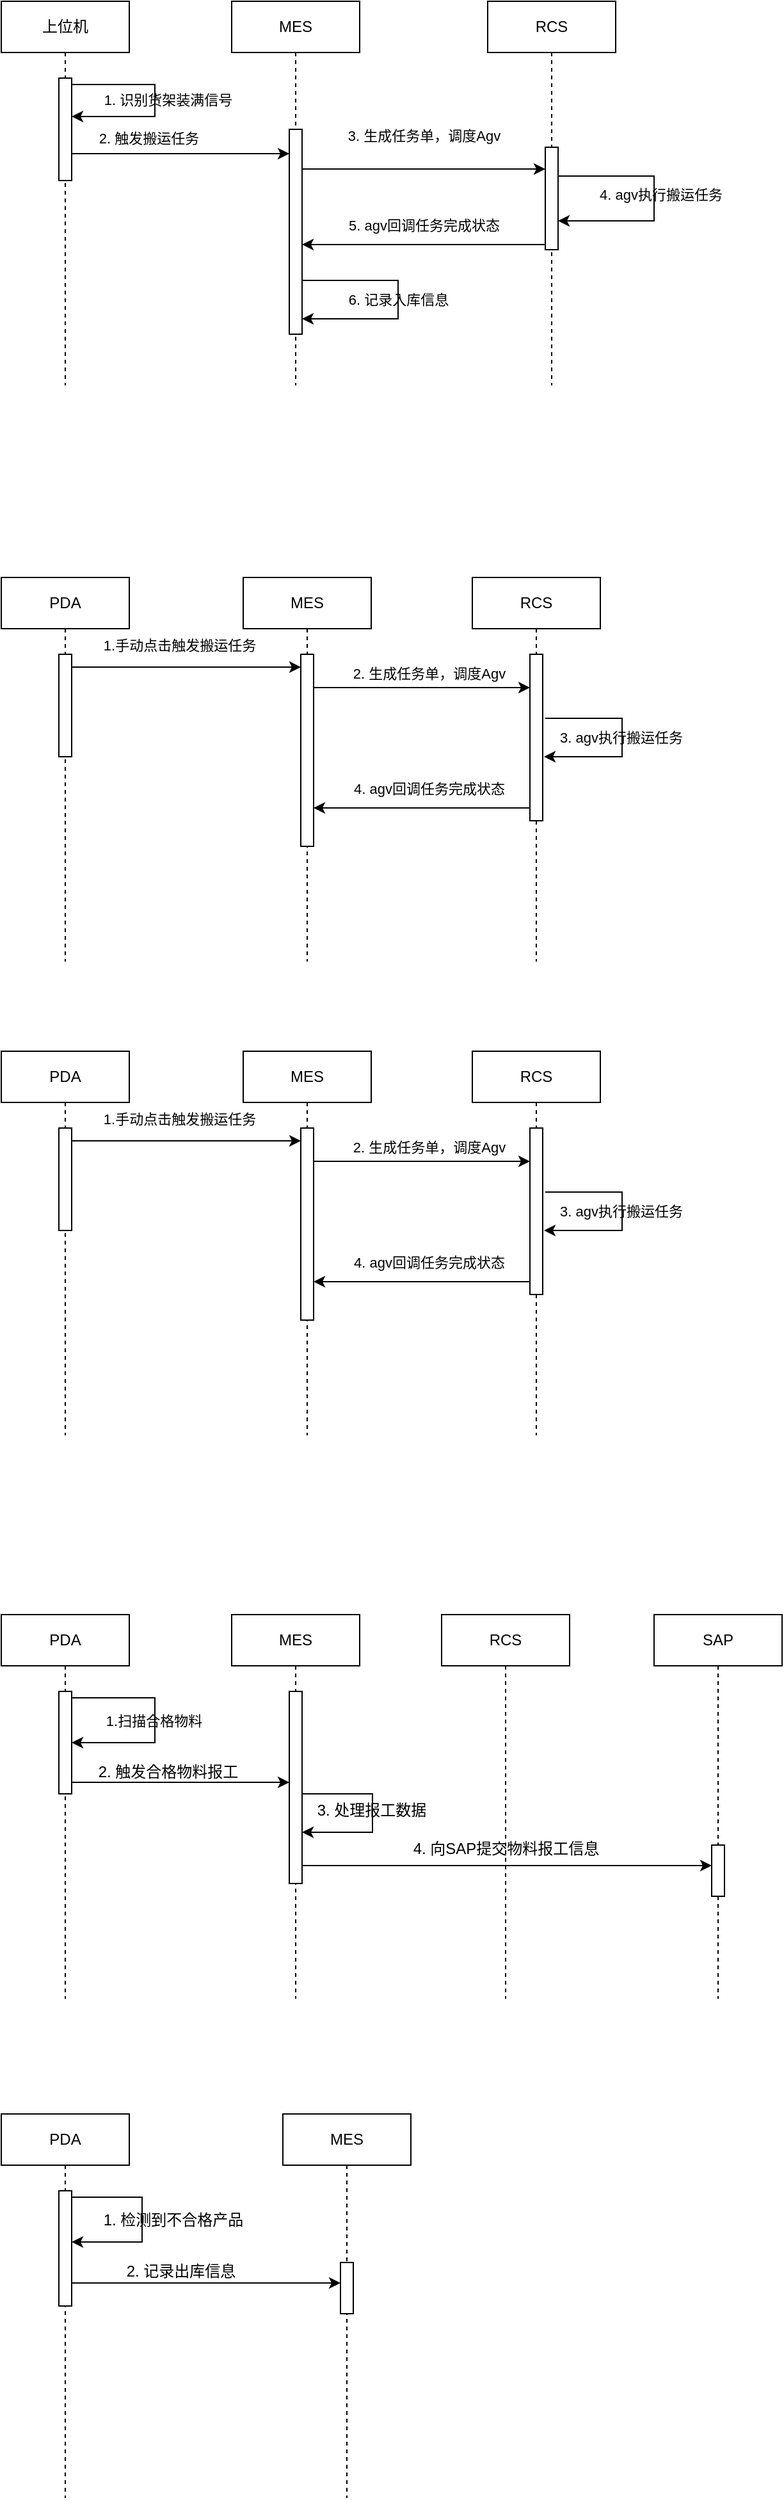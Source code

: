 <mxfile version="24.8.2">
  <diagram name="第 1 页" id="KBllRR8JV2qq2Y_q4-QD">
    <mxGraphModel dx="1195" dy="628" grid="1" gridSize="10" guides="1" tooltips="1" connect="1" arrows="1" fold="1" page="1" pageScale="1" pageWidth="827" pageHeight="1169" math="0" shadow="0">
      <root>
        <mxCell id="0" />
        <mxCell id="1" parent="0" />
        <mxCell id="6QF6XNmBkioUWHS-vhsG-235" value="MES" style="shape=umlLifeline;perimeter=lifelinePerimeter;whiteSpace=wrap;html=1;container=1;dropTarget=0;collapsible=0;recursiveResize=0;outlineConnect=0;portConstraint=eastwest;newEdgeStyle={&quot;curved&quot;:0,&quot;rounded&quot;:0};" vertex="1" parent="1">
          <mxGeometry x="290" y="1770" width="100" height="300" as="geometry" />
        </mxCell>
        <mxCell id="6QF6XNmBkioUWHS-vhsG-241" value="" style="html=1;points=[[0,0,0,0,5],[0,1,0,0,-5],[1,0,0,0,5],[1,1,0,0,-5]];perimeter=orthogonalPerimeter;outlineConnect=0;targetShapes=umlLifeline;portConstraint=eastwest;newEdgeStyle={&quot;curved&quot;:0,&quot;rounded&quot;:0};" vertex="1" parent="6QF6XNmBkioUWHS-vhsG-235">
          <mxGeometry x="45" y="116" width="10" height="40" as="geometry" />
        </mxCell>
        <mxCell id="6QF6XNmBkioUWHS-vhsG-93" value="上位机" style="shape=umlLifeline;perimeter=lifelinePerimeter;whiteSpace=wrap;html=1;container=1;dropTarget=0;collapsible=0;recursiveResize=0;outlineConnect=0;portConstraint=eastwest;newEdgeStyle={&quot;curved&quot;:0,&quot;rounded&quot;:0};" vertex="1" parent="1">
          <mxGeometry x="70" y="120" width="100" height="300" as="geometry" />
        </mxCell>
        <mxCell id="6QF6XNmBkioUWHS-vhsG-96" value="" style="html=1;points=[[0,0,0,0,5],[0,1,0,0,-5],[1,0,0,0,5],[1,1,0,0,-5]];perimeter=orthogonalPerimeter;outlineConnect=0;targetShapes=umlLifeline;portConstraint=eastwest;newEdgeStyle={&quot;curved&quot;:0,&quot;rounded&quot;:0};" vertex="1" parent="6QF6XNmBkioUWHS-vhsG-93">
          <mxGeometry x="45" y="60" width="10" height="80" as="geometry" />
        </mxCell>
        <mxCell id="6QF6XNmBkioUWHS-vhsG-98" style="edgeStyle=orthogonalEdgeStyle;rounded=0;orthogonalLoop=1;jettySize=auto;html=1;curved=0;exitX=1;exitY=0;exitDx=0;exitDy=5;exitPerimeter=0;" edge="1" parent="6QF6XNmBkioUWHS-vhsG-93" source="6QF6XNmBkioUWHS-vhsG-96" target="6QF6XNmBkioUWHS-vhsG-96">
          <mxGeometry relative="1" as="geometry">
            <Array as="points">
              <mxPoint x="120" y="65" />
              <mxPoint x="120" y="90" />
            </Array>
          </mxGeometry>
        </mxCell>
        <mxCell id="6QF6XNmBkioUWHS-vhsG-94" value="MES" style="shape=umlLifeline;perimeter=lifelinePerimeter;whiteSpace=wrap;html=1;container=1;dropTarget=0;collapsible=0;recursiveResize=0;outlineConnect=0;portConstraint=eastwest;newEdgeStyle={&quot;curved&quot;:0,&quot;rounded&quot;:0};" vertex="1" parent="1">
          <mxGeometry x="250" y="120" width="100" height="300" as="geometry" />
        </mxCell>
        <mxCell id="6QF6XNmBkioUWHS-vhsG-97" value="" style="html=1;points=[[0,0,0,0,5],[0,1,0,0,-5],[1,0,0,0,5],[1,1,0,0,-5]];perimeter=orthogonalPerimeter;outlineConnect=0;targetShapes=umlLifeline;portConstraint=eastwest;newEdgeStyle={&quot;curved&quot;:0,&quot;rounded&quot;:0};" vertex="1" parent="6QF6XNmBkioUWHS-vhsG-94">
          <mxGeometry x="45" y="100" width="10" height="160" as="geometry" />
        </mxCell>
        <mxCell id="6QF6XNmBkioUWHS-vhsG-126" style="edgeStyle=orthogonalEdgeStyle;rounded=0;orthogonalLoop=1;jettySize=auto;html=1;curved=0;" edge="1" parent="6QF6XNmBkioUWHS-vhsG-94" source="6QF6XNmBkioUWHS-vhsG-97" target="6QF6XNmBkioUWHS-vhsG-94">
          <mxGeometry relative="1" as="geometry">
            <mxPoint x="80" y="200" as="sourcePoint" />
            <mxPoint x="80" y="275" as="targetPoint" />
            <Array as="points">
              <mxPoint x="70" y="220" />
            </Array>
          </mxGeometry>
        </mxCell>
        <mxCell id="6QF6XNmBkioUWHS-vhsG-95" value="RCS" style="shape=umlLifeline;perimeter=lifelinePerimeter;whiteSpace=wrap;html=1;container=1;dropTarget=0;collapsible=0;recursiveResize=0;outlineConnect=0;portConstraint=eastwest;newEdgeStyle={&quot;curved&quot;:0,&quot;rounded&quot;:0};" vertex="1" parent="1">
          <mxGeometry x="450" y="120" width="100" height="300" as="geometry" />
        </mxCell>
        <mxCell id="6QF6XNmBkioUWHS-vhsG-104" value="" style="html=1;points=[[0,0,0,0,5],[0,1,0,0,-5],[1,0,0,0,5],[1,1,0,0,-5]];perimeter=orthogonalPerimeter;outlineConnect=0;targetShapes=umlLifeline;portConstraint=eastwest;newEdgeStyle={&quot;curved&quot;:0,&quot;rounded&quot;:0};" vertex="1" parent="6QF6XNmBkioUWHS-vhsG-95">
          <mxGeometry x="45" y="114" width="10" height="80" as="geometry" />
        </mxCell>
        <mxCell id="6QF6XNmBkioUWHS-vhsG-109" style="edgeStyle=orthogonalEdgeStyle;rounded=0;orthogonalLoop=1;jettySize=auto;html=1;curved=0;exitX=1;exitY=0;exitDx=0;exitDy=5;exitPerimeter=0;" edge="1" parent="6QF6XNmBkioUWHS-vhsG-95">
          <mxGeometry relative="1" as="geometry">
            <mxPoint x="55" y="136.5" as="sourcePoint" />
            <mxPoint x="55" y="171.5" as="targetPoint" />
            <Array as="points">
              <mxPoint x="130" y="136.5" />
              <mxPoint x="130" y="171.5" />
            </Array>
          </mxGeometry>
        </mxCell>
        <mxCell id="6QF6XNmBkioUWHS-vhsG-102" value="&lt;span style=&quot;font-size: 11px;&quot;&gt;1. 识别货架装满信号&lt;/span&gt;" style="text;html=1;align=center;verticalAlign=middle;resizable=0;points=[];autosize=1;strokeColor=none;fillColor=none;fontSize=11;" vertex="1" parent="1">
          <mxGeometry x="140" y="182" width="120" height="30" as="geometry" />
        </mxCell>
        <mxCell id="6QF6XNmBkioUWHS-vhsG-105" style="edgeStyle=orthogonalEdgeStyle;rounded=0;orthogonalLoop=1;jettySize=auto;html=1;curved=0;exitX=1;exitY=0;exitDx=0;exitDy=5;exitPerimeter=0;" edge="1" parent="1" target="6QF6XNmBkioUWHS-vhsG-104">
          <mxGeometry relative="1" as="geometry">
            <mxPoint x="305" y="250" as="sourcePoint" />
            <mxPoint x="480" y="250" as="targetPoint" />
            <Array as="points">
              <mxPoint x="305" y="251" />
            </Array>
          </mxGeometry>
        </mxCell>
        <mxCell id="6QF6XNmBkioUWHS-vhsG-106" value="&lt;font style=&quot;font-size: 11px;&quot;&gt;3. 生成任务单，调度Agv&lt;/font&gt;" style="text;html=1;align=center;verticalAlign=middle;resizable=0;points=[];autosize=1;strokeColor=none;fillColor=none;fontSize=11;" vertex="1" parent="1">
          <mxGeometry x="330" y="210" width="140" height="30" as="geometry" />
        </mxCell>
        <mxCell id="6QF6XNmBkioUWHS-vhsG-108" style="edgeStyle=orthogonalEdgeStyle;rounded=0;orthogonalLoop=1;jettySize=auto;html=1;curved=0;exitX=0;exitY=1;exitDx=0;exitDy=-5;exitPerimeter=0;" edge="1" parent="1" source="6QF6XNmBkioUWHS-vhsG-104" target="6QF6XNmBkioUWHS-vhsG-97">
          <mxGeometry relative="1" as="geometry">
            <Array as="points">
              <mxPoint x="350" y="310" />
              <mxPoint x="350" y="310" />
            </Array>
          </mxGeometry>
        </mxCell>
        <mxCell id="6QF6XNmBkioUWHS-vhsG-110" value="4. agv执行搬运任务" style="text;html=1;align=center;verticalAlign=middle;resizable=0;points=[];autosize=1;strokeColor=none;fillColor=none;fontSize=11;" vertex="1" parent="1">
          <mxGeometry x="525" y="256" width="120" height="30" as="geometry" />
        </mxCell>
        <mxCell id="6QF6XNmBkioUWHS-vhsG-112" value="&lt;span style=&quot;font-size: 11px;&quot;&gt;5. agv回调任务完成状态&lt;/span&gt;" style="text;html=1;align=center;verticalAlign=middle;resizable=0;points=[];autosize=1;strokeColor=none;fillColor=none;fontSize=11;" vertex="1" parent="1">
          <mxGeometry x="330" y="280" width="140" height="30" as="geometry" />
        </mxCell>
        <mxCell id="6QF6XNmBkioUWHS-vhsG-128" style="edgeStyle=orthogonalEdgeStyle;rounded=0;orthogonalLoop=1;jettySize=auto;html=1;curved=0;exitX=1;exitY=0;exitDx=0;exitDy=5;exitPerimeter=0;" edge="1" parent="1">
          <mxGeometry relative="1" as="geometry">
            <mxPoint x="305" y="338" as="sourcePoint" />
            <mxPoint x="305" y="368" as="targetPoint" />
            <Array as="points">
              <mxPoint x="380" y="338" />
              <mxPoint x="380" y="368" />
            </Array>
          </mxGeometry>
        </mxCell>
        <mxCell id="6QF6XNmBkioUWHS-vhsG-129" value="6. 记录入库信息" style="text;html=1;align=center;verticalAlign=middle;resizable=0;points=[];autosize=1;strokeColor=none;fillColor=none;fontSize=11;" vertex="1" parent="1">
          <mxGeometry x="330" y="338" width="100" height="30" as="geometry" />
        </mxCell>
        <mxCell id="6QF6XNmBkioUWHS-vhsG-134" value="PDA" style="shape=umlLifeline;perimeter=lifelinePerimeter;whiteSpace=wrap;html=1;container=1;dropTarget=0;collapsible=0;recursiveResize=0;outlineConnect=0;portConstraint=eastwest;newEdgeStyle={&quot;curved&quot;:0,&quot;rounded&quot;:0};" vertex="1" parent="1">
          <mxGeometry x="70" y="570" width="100" height="300" as="geometry" />
        </mxCell>
        <mxCell id="6QF6XNmBkioUWHS-vhsG-141" value="" style="html=1;points=[[0,0,0,0,5],[0,1,0,0,-5],[1,0,0,0,5],[1,1,0,0,-5]];perimeter=orthogonalPerimeter;outlineConnect=0;targetShapes=umlLifeline;portConstraint=eastwest;newEdgeStyle={&quot;curved&quot;:0,&quot;rounded&quot;:0};" vertex="1" parent="6QF6XNmBkioUWHS-vhsG-134">
          <mxGeometry x="45" y="60" width="10" height="80" as="geometry" />
        </mxCell>
        <mxCell id="6QF6XNmBkioUWHS-vhsG-135" value="RCS" style="shape=umlLifeline;perimeter=lifelinePerimeter;whiteSpace=wrap;html=1;container=1;dropTarget=0;collapsible=0;recursiveResize=0;outlineConnect=0;portConstraint=eastwest;newEdgeStyle={&quot;curved&quot;:0,&quot;rounded&quot;:0};" vertex="1" parent="1">
          <mxGeometry x="438" y="570" width="100" height="300" as="geometry" />
        </mxCell>
        <mxCell id="6QF6XNmBkioUWHS-vhsG-145" value="" style="html=1;points=[[0,0,0,0,5],[0,1,0,0,-5],[1,0,0,0,5],[1,1,0,0,-5]];perimeter=orthogonalPerimeter;outlineConnect=0;targetShapes=umlLifeline;portConstraint=eastwest;newEdgeStyle={&quot;curved&quot;:0,&quot;rounded&quot;:0};" vertex="1" parent="6QF6XNmBkioUWHS-vhsG-135">
          <mxGeometry x="45" y="60" width="10" height="130" as="geometry" />
        </mxCell>
        <mxCell id="6QF6XNmBkioUWHS-vhsG-136" value="MES" style="shape=umlLifeline;perimeter=lifelinePerimeter;whiteSpace=wrap;html=1;container=1;dropTarget=0;collapsible=0;recursiveResize=0;outlineConnect=0;portConstraint=eastwest;newEdgeStyle={&quot;curved&quot;:0,&quot;rounded&quot;:0};" vertex="1" parent="1">
          <mxGeometry x="259" y="570" width="100" height="300" as="geometry" />
        </mxCell>
        <mxCell id="6QF6XNmBkioUWHS-vhsG-147" value="" style="html=1;points=[[0,0,0,0,5],[0,1,0,0,-5],[1,0,0,0,5],[1,1,0,0,-5]];perimeter=orthogonalPerimeter;outlineConnect=0;targetShapes=umlLifeline;portConstraint=eastwest;newEdgeStyle={&quot;curved&quot;:0,&quot;rounded&quot;:0};" vertex="1" parent="6QF6XNmBkioUWHS-vhsG-136">
          <mxGeometry x="45" y="60" width="10" height="150" as="geometry" />
        </mxCell>
        <mxCell id="6QF6XNmBkioUWHS-vhsG-137" value="2. 触发搬运任务" style="text;html=1;align=center;verticalAlign=middle;resizable=0;points=[];autosize=1;strokeColor=none;fillColor=none;fontSize=11;" vertex="1" parent="1">
          <mxGeometry x="135" y="212" width="100" height="30" as="geometry" />
        </mxCell>
        <mxCell id="6QF6XNmBkioUWHS-vhsG-140" style="edgeStyle=orthogonalEdgeStyle;rounded=0;orthogonalLoop=1;jettySize=auto;html=1;curved=0;exitX=1;exitY=1;exitDx=0;exitDy=-5;exitPerimeter=0;" edge="1" parent="1">
          <mxGeometry relative="1" as="geometry">
            <mxPoint x="125" y="239" as="sourcePoint" />
            <mxPoint x="295" y="239" as="targetPoint" />
            <Array as="points">
              <mxPoint x="260" y="239" />
              <mxPoint x="260" y="239" />
            </Array>
          </mxGeometry>
        </mxCell>
        <mxCell id="6QF6XNmBkioUWHS-vhsG-149" style="edgeStyle=orthogonalEdgeStyle;rounded=0;orthogonalLoop=1;jettySize=auto;html=1;curved=0;exitX=1;exitY=0;exitDx=0;exitDy=5;exitPerimeter=0;entryX=0;entryY=0;entryDx=0;entryDy=5;entryPerimeter=0;" edge="1" parent="1">
          <mxGeometry relative="1" as="geometry">
            <mxPoint x="125" y="640" as="sourcePoint" />
            <mxPoint x="304" y="640" as="targetPoint" />
          </mxGeometry>
        </mxCell>
        <mxCell id="6QF6XNmBkioUWHS-vhsG-151" style="edgeStyle=orthogonalEdgeStyle;rounded=0;orthogonalLoop=1;jettySize=auto;html=1;curved=0;exitX=1;exitY=0;exitDx=0;exitDy=5;exitPerimeter=0;entryX=0;entryY=0;entryDx=0;entryDy=5;entryPerimeter=0;" edge="1" parent="1">
          <mxGeometry relative="1" as="geometry">
            <mxPoint x="314" y="656" as="sourcePoint" />
            <mxPoint x="483" y="656" as="targetPoint" />
          </mxGeometry>
        </mxCell>
        <mxCell id="6QF6XNmBkioUWHS-vhsG-152" value="1.手动点击触发搬运任务" style="text;html=1;align=center;verticalAlign=middle;resizable=0;points=[];autosize=1;strokeColor=none;fillColor=none;fontSize=11;" vertex="1" parent="1">
          <mxGeometry x="139" y="608" width="140" height="30" as="geometry" />
        </mxCell>
        <mxCell id="6QF6XNmBkioUWHS-vhsG-154" value="&lt;span style=&quot;color: rgba(0, 0, 0, 0); font-family: monospace; font-size: 0px; text-align: start;&quot;&gt;%3CmxGraphModel%3E%3Croot%3E%3CmxCell%20id%3D%220%22%2F%3E%3CmxCell%20id%3D%221%22%20parent%3D%220%22%2F%3E%3CmxCell%20id%3D%222%22%20value%3D%22%26lt%3Bfont%20style%3D%26quot%3Bfont-size%3A%2011px%3B%26quot%3B%26gt%3B3.%20%E7%94%9F%E6%88%90%E4%BB%BB%E5%8A%A1%E5%8D%95%EF%BC%8C%E8%B0%83%E5%BA%A6Agv%26lt%3B%2Ffont%26gt%3B%22%20style%3D%22text%3Bhtml%3D1%3Balign%3Dcenter%3BverticalAlign%3Dmiddle%3Bresizable%3D0%3Bpoints%3D%5B%5D%3Bautosize%3D1%3BstrokeColor%3Dnone%3BfillColor%3Dnone%3BfontSize%3D11%3B%22%20vertex%3D%221%22%20parent%3D%221%22%3E%3CmxGeometry%20x%3D%22330%22%20y%3D%22210%22%20width%3D%22140%22%20height%3D%2230%22%20as%3D%22geometry%22%2F%3E%3C%2FmxCell%3E%3C%2Froot%3E%3C%2FmxGraphModel%3E&lt;/span&gt;" style="text;html=1;align=center;verticalAlign=middle;resizable=0;points=[];autosize=1;strokeColor=none;fillColor=none;" vertex="1" parent="1">
          <mxGeometry x="374" y="618" width="20" height="30" as="geometry" />
        </mxCell>
        <mxCell id="6QF6XNmBkioUWHS-vhsG-156" value="&lt;font style=&quot;font-size: 11px;&quot;&gt;2. 生成任务单，调度Agv&lt;/font&gt;" style="text;html=1;align=center;verticalAlign=middle;resizable=0;points=[];autosize=1;strokeColor=none;fillColor=none;fontSize=11;" vertex="1" parent="1">
          <mxGeometry x="334" y="630" width="140" height="30" as="geometry" />
        </mxCell>
        <mxCell id="6QF6XNmBkioUWHS-vhsG-157" style="edgeStyle=orthogonalEdgeStyle;rounded=0;orthogonalLoop=1;jettySize=auto;html=1;curved=0;exitX=1;exitY=0;exitDx=0;exitDy=5;exitPerimeter=0;" edge="1" parent="1">
          <mxGeometry relative="1" as="geometry">
            <mxPoint x="495" y="680" as="sourcePoint" />
            <mxPoint x="494" y="710" as="targetPoint" />
            <Array as="points">
              <mxPoint x="555" y="680" />
              <mxPoint x="555" y="710" />
            </Array>
          </mxGeometry>
        </mxCell>
        <mxCell id="6QF6XNmBkioUWHS-vhsG-159" value="3. agv执行搬运任务" style="text;html=1;align=center;verticalAlign=middle;resizable=0;points=[];autosize=1;strokeColor=none;fillColor=none;fontSize=11;" vertex="1" parent="1">
          <mxGeometry x="494" y="680" width="120" height="30" as="geometry" />
        </mxCell>
        <mxCell id="6QF6XNmBkioUWHS-vhsG-160" style="edgeStyle=orthogonalEdgeStyle;rounded=0;orthogonalLoop=1;jettySize=auto;html=1;curved=0;exitX=0;exitY=1;exitDx=0;exitDy=-5;exitPerimeter=0;" edge="1" parent="1">
          <mxGeometry relative="1" as="geometry">
            <mxPoint x="483" y="750" as="sourcePoint" />
            <mxPoint x="314" y="750" as="targetPoint" />
            <Array as="points">
              <mxPoint x="354" y="750" />
              <mxPoint x="354" y="750" />
            </Array>
          </mxGeometry>
        </mxCell>
        <mxCell id="6QF6XNmBkioUWHS-vhsG-162" value="&lt;span style=&quot;font-size: 11px;&quot;&gt;4. agv回调任务完成状态&lt;/span&gt;" style="text;html=1;align=center;verticalAlign=middle;resizable=0;points=[];autosize=1;strokeColor=none;fillColor=none;fontSize=11;" vertex="1" parent="1">
          <mxGeometry x="334" y="720" width="140" height="30" as="geometry" />
        </mxCell>
        <mxCell id="6QF6XNmBkioUWHS-vhsG-163" value="PDA" style="shape=umlLifeline;perimeter=lifelinePerimeter;whiteSpace=wrap;html=1;container=1;dropTarget=0;collapsible=0;recursiveResize=0;outlineConnect=0;portConstraint=eastwest;newEdgeStyle={&quot;curved&quot;:0,&quot;rounded&quot;:0};" vertex="1" parent="1">
          <mxGeometry x="70" y="940" width="100" height="300" as="geometry" />
        </mxCell>
        <mxCell id="6QF6XNmBkioUWHS-vhsG-164" value="" style="html=1;points=[[0,0,0,0,5],[0,1,0,0,-5],[1,0,0,0,5],[1,1,0,0,-5]];perimeter=orthogonalPerimeter;outlineConnect=0;targetShapes=umlLifeline;portConstraint=eastwest;newEdgeStyle={&quot;curved&quot;:0,&quot;rounded&quot;:0};" vertex="1" parent="6QF6XNmBkioUWHS-vhsG-163">
          <mxGeometry x="45" y="60" width="10" height="80" as="geometry" />
        </mxCell>
        <mxCell id="6QF6XNmBkioUWHS-vhsG-165" value="RCS" style="shape=umlLifeline;perimeter=lifelinePerimeter;whiteSpace=wrap;html=1;container=1;dropTarget=0;collapsible=0;recursiveResize=0;outlineConnect=0;portConstraint=eastwest;newEdgeStyle={&quot;curved&quot;:0,&quot;rounded&quot;:0};" vertex="1" parent="1">
          <mxGeometry x="438" y="940" width="100" height="300" as="geometry" />
        </mxCell>
        <mxCell id="6QF6XNmBkioUWHS-vhsG-166" value="" style="html=1;points=[[0,0,0,0,5],[0,1,0,0,-5],[1,0,0,0,5],[1,1,0,0,-5]];perimeter=orthogonalPerimeter;outlineConnect=0;targetShapes=umlLifeline;portConstraint=eastwest;newEdgeStyle={&quot;curved&quot;:0,&quot;rounded&quot;:0};" vertex="1" parent="6QF6XNmBkioUWHS-vhsG-165">
          <mxGeometry x="45" y="60" width="10" height="130" as="geometry" />
        </mxCell>
        <mxCell id="6QF6XNmBkioUWHS-vhsG-167" value="MES" style="shape=umlLifeline;perimeter=lifelinePerimeter;whiteSpace=wrap;html=1;container=1;dropTarget=0;collapsible=0;recursiveResize=0;outlineConnect=0;portConstraint=eastwest;newEdgeStyle={&quot;curved&quot;:0,&quot;rounded&quot;:0};" vertex="1" parent="1">
          <mxGeometry x="259" y="940" width="100" height="300" as="geometry" />
        </mxCell>
        <mxCell id="6QF6XNmBkioUWHS-vhsG-168" value="" style="html=1;points=[[0,0,0,0,5],[0,1,0,0,-5],[1,0,0,0,5],[1,1,0,0,-5]];perimeter=orthogonalPerimeter;outlineConnect=0;targetShapes=umlLifeline;portConstraint=eastwest;newEdgeStyle={&quot;curved&quot;:0,&quot;rounded&quot;:0};" vertex="1" parent="6QF6XNmBkioUWHS-vhsG-167">
          <mxGeometry x="45" y="60" width="10" height="150" as="geometry" />
        </mxCell>
        <mxCell id="6QF6XNmBkioUWHS-vhsG-169" style="edgeStyle=orthogonalEdgeStyle;rounded=0;orthogonalLoop=1;jettySize=auto;html=1;curved=0;exitX=1;exitY=0;exitDx=0;exitDy=5;exitPerimeter=0;entryX=0;entryY=0;entryDx=0;entryDy=5;entryPerimeter=0;" edge="1" parent="1">
          <mxGeometry relative="1" as="geometry">
            <mxPoint x="125" y="1010" as="sourcePoint" />
            <mxPoint x="304" y="1010" as="targetPoint" />
          </mxGeometry>
        </mxCell>
        <mxCell id="6QF6XNmBkioUWHS-vhsG-170" style="edgeStyle=orthogonalEdgeStyle;rounded=0;orthogonalLoop=1;jettySize=auto;html=1;curved=0;exitX=1;exitY=0;exitDx=0;exitDy=5;exitPerimeter=0;entryX=0;entryY=0;entryDx=0;entryDy=5;entryPerimeter=0;" edge="1" parent="1">
          <mxGeometry relative="1" as="geometry">
            <mxPoint x="314" y="1026" as="sourcePoint" />
            <mxPoint x="483" y="1026" as="targetPoint" />
          </mxGeometry>
        </mxCell>
        <mxCell id="6QF6XNmBkioUWHS-vhsG-171" value="1.手动点击触发搬运任务" style="text;html=1;align=center;verticalAlign=middle;resizable=0;points=[];autosize=1;strokeColor=none;fillColor=none;fontSize=11;" vertex="1" parent="1">
          <mxGeometry x="139" y="978" width="140" height="30" as="geometry" />
        </mxCell>
        <mxCell id="6QF6XNmBkioUWHS-vhsG-172" value="&lt;span style=&quot;color: rgba(0, 0, 0, 0); font-family: monospace; font-size: 0px; text-align: start;&quot;&gt;%3CmxGraphModel%3E%3Croot%3E%3CmxCell%20id%3D%220%22%2F%3E%3CmxCell%20id%3D%221%22%20parent%3D%220%22%2F%3E%3CmxCell%20id%3D%222%22%20value%3D%22%26lt%3Bfont%20style%3D%26quot%3Bfont-size%3A%2011px%3B%26quot%3B%26gt%3B3.%20%E7%94%9F%E6%88%90%E4%BB%BB%E5%8A%A1%E5%8D%95%EF%BC%8C%E8%B0%83%E5%BA%A6Agv%26lt%3B%2Ffont%26gt%3B%22%20style%3D%22text%3Bhtml%3D1%3Balign%3Dcenter%3BverticalAlign%3Dmiddle%3Bresizable%3D0%3Bpoints%3D%5B%5D%3Bautosize%3D1%3BstrokeColor%3Dnone%3BfillColor%3Dnone%3BfontSize%3D11%3B%22%20vertex%3D%221%22%20parent%3D%221%22%3E%3CmxGeometry%20x%3D%22330%22%20y%3D%22210%22%20width%3D%22140%22%20height%3D%2230%22%20as%3D%22geometry%22%2F%3E%3C%2FmxCell%3E%3C%2Froot%3E%3C%2FmxGraphModel%3E&lt;/span&gt;" style="text;html=1;align=center;verticalAlign=middle;resizable=0;points=[];autosize=1;strokeColor=none;fillColor=none;" vertex="1" parent="1">
          <mxGeometry x="374" y="988" width="20" height="30" as="geometry" />
        </mxCell>
        <mxCell id="6QF6XNmBkioUWHS-vhsG-173" value="&lt;font style=&quot;font-size: 11px;&quot;&gt;2. 生成任务单，调度Agv&lt;/font&gt;" style="text;html=1;align=center;verticalAlign=middle;resizable=0;points=[];autosize=1;strokeColor=none;fillColor=none;fontSize=11;" vertex="1" parent="1">
          <mxGeometry x="334" y="1000" width="140" height="30" as="geometry" />
        </mxCell>
        <mxCell id="6QF6XNmBkioUWHS-vhsG-174" style="edgeStyle=orthogonalEdgeStyle;rounded=0;orthogonalLoop=1;jettySize=auto;html=1;curved=0;exitX=1;exitY=0;exitDx=0;exitDy=5;exitPerimeter=0;" edge="1" parent="1">
          <mxGeometry relative="1" as="geometry">
            <mxPoint x="495" y="1050" as="sourcePoint" />
            <mxPoint x="494" y="1080" as="targetPoint" />
            <Array as="points">
              <mxPoint x="555" y="1050" />
              <mxPoint x="555" y="1080" />
            </Array>
          </mxGeometry>
        </mxCell>
        <mxCell id="6QF6XNmBkioUWHS-vhsG-175" value="3. agv执行搬运任务" style="text;html=1;align=center;verticalAlign=middle;resizable=0;points=[];autosize=1;strokeColor=none;fillColor=none;fontSize=11;" vertex="1" parent="1">
          <mxGeometry x="494" y="1050" width="120" height="30" as="geometry" />
        </mxCell>
        <mxCell id="6QF6XNmBkioUWHS-vhsG-176" style="edgeStyle=orthogonalEdgeStyle;rounded=0;orthogonalLoop=1;jettySize=auto;html=1;curved=0;exitX=0;exitY=1;exitDx=0;exitDy=-5;exitPerimeter=0;" edge="1" parent="1">
          <mxGeometry relative="1" as="geometry">
            <mxPoint x="483" y="1120" as="sourcePoint" />
            <mxPoint x="314" y="1120" as="targetPoint" />
            <Array as="points">
              <mxPoint x="354" y="1120" />
              <mxPoint x="354" y="1120" />
            </Array>
          </mxGeometry>
        </mxCell>
        <mxCell id="6QF6XNmBkioUWHS-vhsG-177" value="&lt;span style=&quot;font-size: 11px;&quot;&gt;4. agv回调任务完成状态&lt;/span&gt;" style="text;html=1;align=center;verticalAlign=middle;resizable=0;points=[];autosize=1;strokeColor=none;fillColor=none;fontSize=11;" vertex="1" parent="1">
          <mxGeometry x="334" y="1090" width="140" height="30" as="geometry" />
        </mxCell>
        <mxCell id="6QF6XNmBkioUWHS-vhsG-204" value="PDA" style="shape=umlLifeline;perimeter=lifelinePerimeter;whiteSpace=wrap;html=1;container=1;dropTarget=0;collapsible=0;recursiveResize=0;outlineConnect=0;portConstraint=eastwest;newEdgeStyle={&quot;curved&quot;:0,&quot;rounded&quot;:0};" vertex="1" parent="1">
          <mxGeometry x="70" y="1380" width="100" height="300" as="geometry" />
        </mxCell>
        <mxCell id="6QF6XNmBkioUWHS-vhsG-206" value="" style="html=1;points=[[0,0,0,0,5],[0,1,0,0,-5],[1,0,0,0,5],[1,1,0,0,-5]];perimeter=orthogonalPerimeter;outlineConnect=0;targetShapes=umlLifeline;portConstraint=eastwest;newEdgeStyle={&quot;curved&quot;:0,&quot;rounded&quot;:0};" vertex="1" parent="6QF6XNmBkioUWHS-vhsG-204">
          <mxGeometry x="45" y="60" width="10" height="80" as="geometry" />
        </mxCell>
        <mxCell id="6QF6XNmBkioUWHS-vhsG-214" style="edgeStyle=orthogonalEdgeStyle;rounded=0;orthogonalLoop=1;jettySize=auto;html=1;curved=0;exitX=1;exitY=0;exitDx=0;exitDy=5;exitPerimeter=0;" edge="1" parent="6QF6XNmBkioUWHS-vhsG-204" source="6QF6XNmBkioUWHS-vhsG-206" target="6QF6XNmBkioUWHS-vhsG-206">
          <mxGeometry relative="1" as="geometry">
            <Array as="points">
              <mxPoint x="120" y="65" />
              <mxPoint x="120" y="100" />
            </Array>
          </mxGeometry>
        </mxCell>
        <mxCell id="6QF6XNmBkioUWHS-vhsG-210" value="MES" style="shape=umlLifeline;perimeter=lifelinePerimeter;whiteSpace=wrap;html=1;container=1;dropTarget=0;collapsible=0;recursiveResize=0;outlineConnect=0;portConstraint=eastwest;newEdgeStyle={&quot;curved&quot;:0,&quot;rounded&quot;:0};" vertex="1" parent="1">
          <mxGeometry x="250" y="1380" width="100" height="300" as="geometry" />
        </mxCell>
        <mxCell id="6QF6XNmBkioUWHS-vhsG-211" value="" style="html=1;points=[[0,0,0,0,5],[0,1,0,0,-5],[1,0,0,0,5],[1,1,0,0,-5]];perimeter=orthogonalPerimeter;outlineConnect=0;targetShapes=umlLifeline;portConstraint=eastwest;newEdgeStyle={&quot;curved&quot;:0,&quot;rounded&quot;:0};" vertex="1" parent="6QF6XNmBkioUWHS-vhsG-210">
          <mxGeometry x="45" y="60" width="10" height="150" as="geometry" />
        </mxCell>
        <mxCell id="6QF6XNmBkioUWHS-vhsG-215" value="1.扫描合格物料" style="text;html=1;align=center;verticalAlign=middle;resizable=0;points=[];autosize=1;strokeColor=none;fillColor=none;fontSize=11;" vertex="1" parent="1">
          <mxGeometry x="139" y="1448" width="100" height="30" as="geometry" />
        </mxCell>
        <mxCell id="6QF6XNmBkioUWHS-vhsG-216" style="edgeStyle=orthogonalEdgeStyle;rounded=0;orthogonalLoop=1;jettySize=auto;html=1;curved=0;exitX=1;exitY=1;exitDx=0;exitDy=-5;exitPerimeter=0;entryX=0;entryY=1;entryDx=0;entryDy=-5;entryPerimeter=0;" edge="1" parent="1">
          <mxGeometry relative="1" as="geometry">
            <mxPoint x="125" y="1511" as="sourcePoint" />
            <mxPoint x="295" y="1511" as="targetPoint" />
          </mxGeometry>
        </mxCell>
        <mxCell id="6QF6XNmBkioUWHS-vhsG-217" value="2. 触发合格物料报工" style="text;html=1;align=center;verticalAlign=middle;resizable=0;points=[];autosize=1;strokeColor=none;fillColor=none;" vertex="1" parent="1">
          <mxGeometry x="135" y="1488" width="130" height="30" as="geometry" />
        </mxCell>
        <mxCell id="6QF6XNmBkioUWHS-vhsG-218" value="RCS" style="shape=umlLifeline;perimeter=lifelinePerimeter;whiteSpace=wrap;html=1;container=1;dropTarget=0;collapsible=0;recursiveResize=0;outlineConnect=0;portConstraint=eastwest;newEdgeStyle={&quot;curved&quot;:0,&quot;rounded&quot;:0};" vertex="1" parent="1">
          <mxGeometry x="414" y="1380" width="100" height="300" as="geometry" />
        </mxCell>
        <mxCell id="6QF6XNmBkioUWHS-vhsG-223" value="SAP" style="shape=umlLifeline;perimeter=lifelinePerimeter;whiteSpace=wrap;html=1;container=1;dropTarget=0;collapsible=0;recursiveResize=0;outlineConnect=0;portConstraint=eastwest;newEdgeStyle={&quot;curved&quot;:0,&quot;rounded&quot;:0};" vertex="1" parent="1">
          <mxGeometry x="580" y="1380" width="100" height="300" as="geometry" />
        </mxCell>
        <mxCell id="6QF6XNmBkioUWHS-vhsG-224" value="" style="html=1;points=[[0,0,0,0,5],[0,1,0,0,-5],[1,0,0,0,5],[1,1,0,0,-5]];perimeter=orthogonalPerimeter;outlineConnect=0;targetShapes=umlLifeline;portConstraint=eastwest;newEdgeStyle={&quot;curved&quot;:0,&quot;rounded&quot;:0};" vertex="1" parent="6QF6XNmBkioUWHS-vhsG-223">
          <mxGeometry x="45" y="180" width="10" height="40" as="geometry" />
        </mxCell>
        <mxCell id="6QF6XNmBkioUWHS-vhsG-229" style="edgeStyle=orthogonalEdgeStyle;rounded=0;orthogonalLoop=1;jettySize=auto;html=1;curved=0;" edge="1" parent="1">
          <mxGeometry relative="1" as="geometry">
            <mxPoint x="305" y="1576" as="sourcePoint" />
            <mxPoint x="625" y="1576" as="targetPoint" />
            <Array as="points">
              <mxPoint x="380" y="1576" />
              <mxPoint x="380" y="1576" />
            </Array>
          </mxGeometry>
        </mxCell>
        <mxCell id="6QF6XNmBkioUWHS-vhsG-230" style="edgeStyle=orthogonalEdgeStyle;rounded=0;orthogonalLoop=1;jettySize=auto;html=1;curved=0;" edge="1" parent="1">
          <mxGeometry relative="1" as="geometry">
            <mxPoint x="305" y="1520" as="sourcePoint" />
            <mxPoint x="305" y="1550" as="targetPoint" />
            <Array as="points">
              <mxPoint x="360" y="1550" />
            </Array>
          </mxGeometry>
        </mxCell>
        <mxCell id="6QF6XNmBkioUWHS-vhsG-231" value="3. 处理报工数据" style="text;html=1;align=center;verticalAlign=middle;resizable=0;points=[];autosize=1;strokeColor=none;fillColor=none;" vertex="1" parent="1">
          <mxGeometry x="304" y="1518" width="110" height="30" as="geometry" />
        </mxCell>
        <mxCell id="6QF6XNmBkioUWHS-vhsG-232" value="4. 向SAP提交物料报工信息" style="text;html=1;align=center;verticalAlign=middle;resizable=0;points=[];autosize=1;strokeColor=none;fillColor=none;" vertex="1" parent="1">
          <mxGeometry x="379" y="1548" width="170" height="30" as="geometry" />
        </mxCell>
        <mxCell id="6QF6XNmBkioUWHS-vhsG-234" value="PDA" style="shape=umlLifeline;perimeter=lifelinePerimeter;whiteSpace=wrap;html=1;container=1;dropTarget=0;collapsible=0;recursiveResize=0;outlineConnect=0;portConstraint=eastwest;newEdgeStyle={&quot;curved&quot;:0,&quot;rounded&quot;:0};" vertex="1" parent="1">
          <mxGeometry x="70" y="1770" width="100" height="300" as="geometry" />
        </mxCell>
        <mxCell id="6QF6XNmBkioUWHS-vhsG-237" value="" style="html=1;points=[[0,0,0,0,5],[0,1,0,0,-5],[1,0,0,0,5],[1,1,0,0,-5]];perimeter=orthogonalPerimeter;outlineConnect=0;targetShapes=umlLifeline;portConstraint=eastwest;newEdgeStyle={&quot;curved&quot;:0,&quot;rounded&quot;:0};" vertex="1" parent="6QF6XNmBkioUWHS-vhsG-234">
          <mxGeometry x="45" y="60" width="10" height="90" as="geometry" />
        </mxCell>
        <mxCell id="6QF6XNmBkioUWHS-vhsG-238" style="edgeStyle=orthogonalEdgeStyle;rounded=0;orthogonalLoop=1;jettySize=auto;html=1;curved=0;exitX=1;exitY=0;exitDx=0;exitDy=5;exitPerimeter=0;" edge="1" parent="6QF6XNmBkioUWHS-vhsG-234" source="6QF6XNmBkioUWHS-vhsG-237" target="6QF6XNmBkioUWHS-vhsG-237">
          <mxGeometry relative="1" as="geometry">
            <Array as="points">
              <mxPoint x="110" y="65" />
              <mxPoint x="110" y="100" />
            </Array>
          </mxGeometry>
        </mxCell>
        <mxCell id="6QF6XNmBkioUWHS-vhsG-243" style="edgeStyle=orthogonalEdgeStyle;rounded=0;orthogonalLoop=1;jettySize=auto;html=1;curved=0;exitX=1;exitY=1;exitDx=0;exitDy=-5;exitPerimeter=0;entryX=0;entryY=1;entryDx=0;entryDy=-5;entryPerimeter=0;" edge="1" parent="6QF6XNmBkioUWHS-vhsG-234">
          <mxGeometry relative="1" as="geometry">
            <mxPoint x="55" y="132" as="sourcePoint" />
            <mxPoint x="265" y="132" as="targetPoint" />
          </mxGeometry>
        </mxCell>
        <mxCell id="6QF6XNmBkioUWHS-vhsG-239" value="1. 检测到不合格产品" style="text;html=1;align=center;verticalAlign=middle;resizable=0;points=[];autosize=1;strokeColor=none;fillColor=none;" vertex="1" parent="1">
          <mxGeometry x="139" y="1838" width="130" height="30" as="geometry" />
        </mxCell>
        <mxCell id="6QF6XNmBkioUWHS-vhsG-244" value="2. 记录出库信息" style="text;html=1;align=center;verticalAlign=middle;resizable=0;points=[];autosize=1;strokeColor=none;fillColor=none;" vertex="1" parent="1">
          <mxGeometry x="155" y="1878" width="110" height="30" as="geometry" />
        </mxCell>
      </root>
    </mxGraphModel>
  </diagram>
</mxfile>
